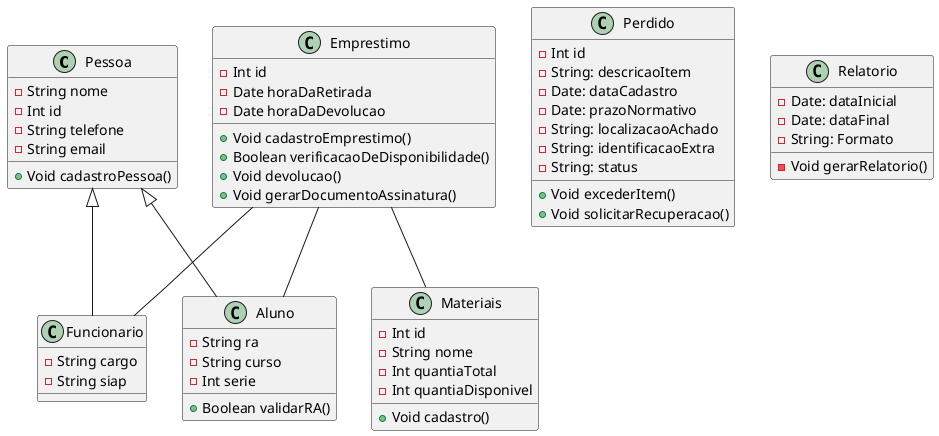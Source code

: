 @startuml   

class Pessoa { 
    -String nome
    -Int id
    -String telefone
    -String email

    +Void cadastroPessoa()
}
 
class Aluno {
    -String ra
    -String curso
    -Int serie

    +Boolean validarRA()
}

class Funcionario {
    -String cargo
    -String siap
}

class Materiais {
    -Int id
    -String nome
    -Int quantiaTotal
    -Int quantiaDisponivel

    +Void cadastro()
}

class Emprestimo{
    -Int id
    -Date horaDaRetirada
    -Date horaDaDevolucao

    +Void cadastroEmprestimo()
    +Boolean verificacaoDeDisponibilidade()
    +Void devolucao()
    +Void gerarDocumentoAssinatura()
}

class Perdido {
    -Int id
    -String: descricaoItem
    -Date: dataCadastro
    -Date: prazoNormativo
    -String: localizacaoAchado
    -String: identificacaoExtra
    -String: status
    +Void excederItem()
    +Void solicitarRecuperacao()
}

class Relatorio {
    -Date: dataInicial
    -Date: dataFinal
    -String: Formato
    -Void gerarRelatorio()
}


Pessoa <|-- Aluno
Pessoa <|-- Funcionario
Emprestimo -- Materiais
Emprestimo -- Aluno
Emprestimo -- Funcionario


@enduml
